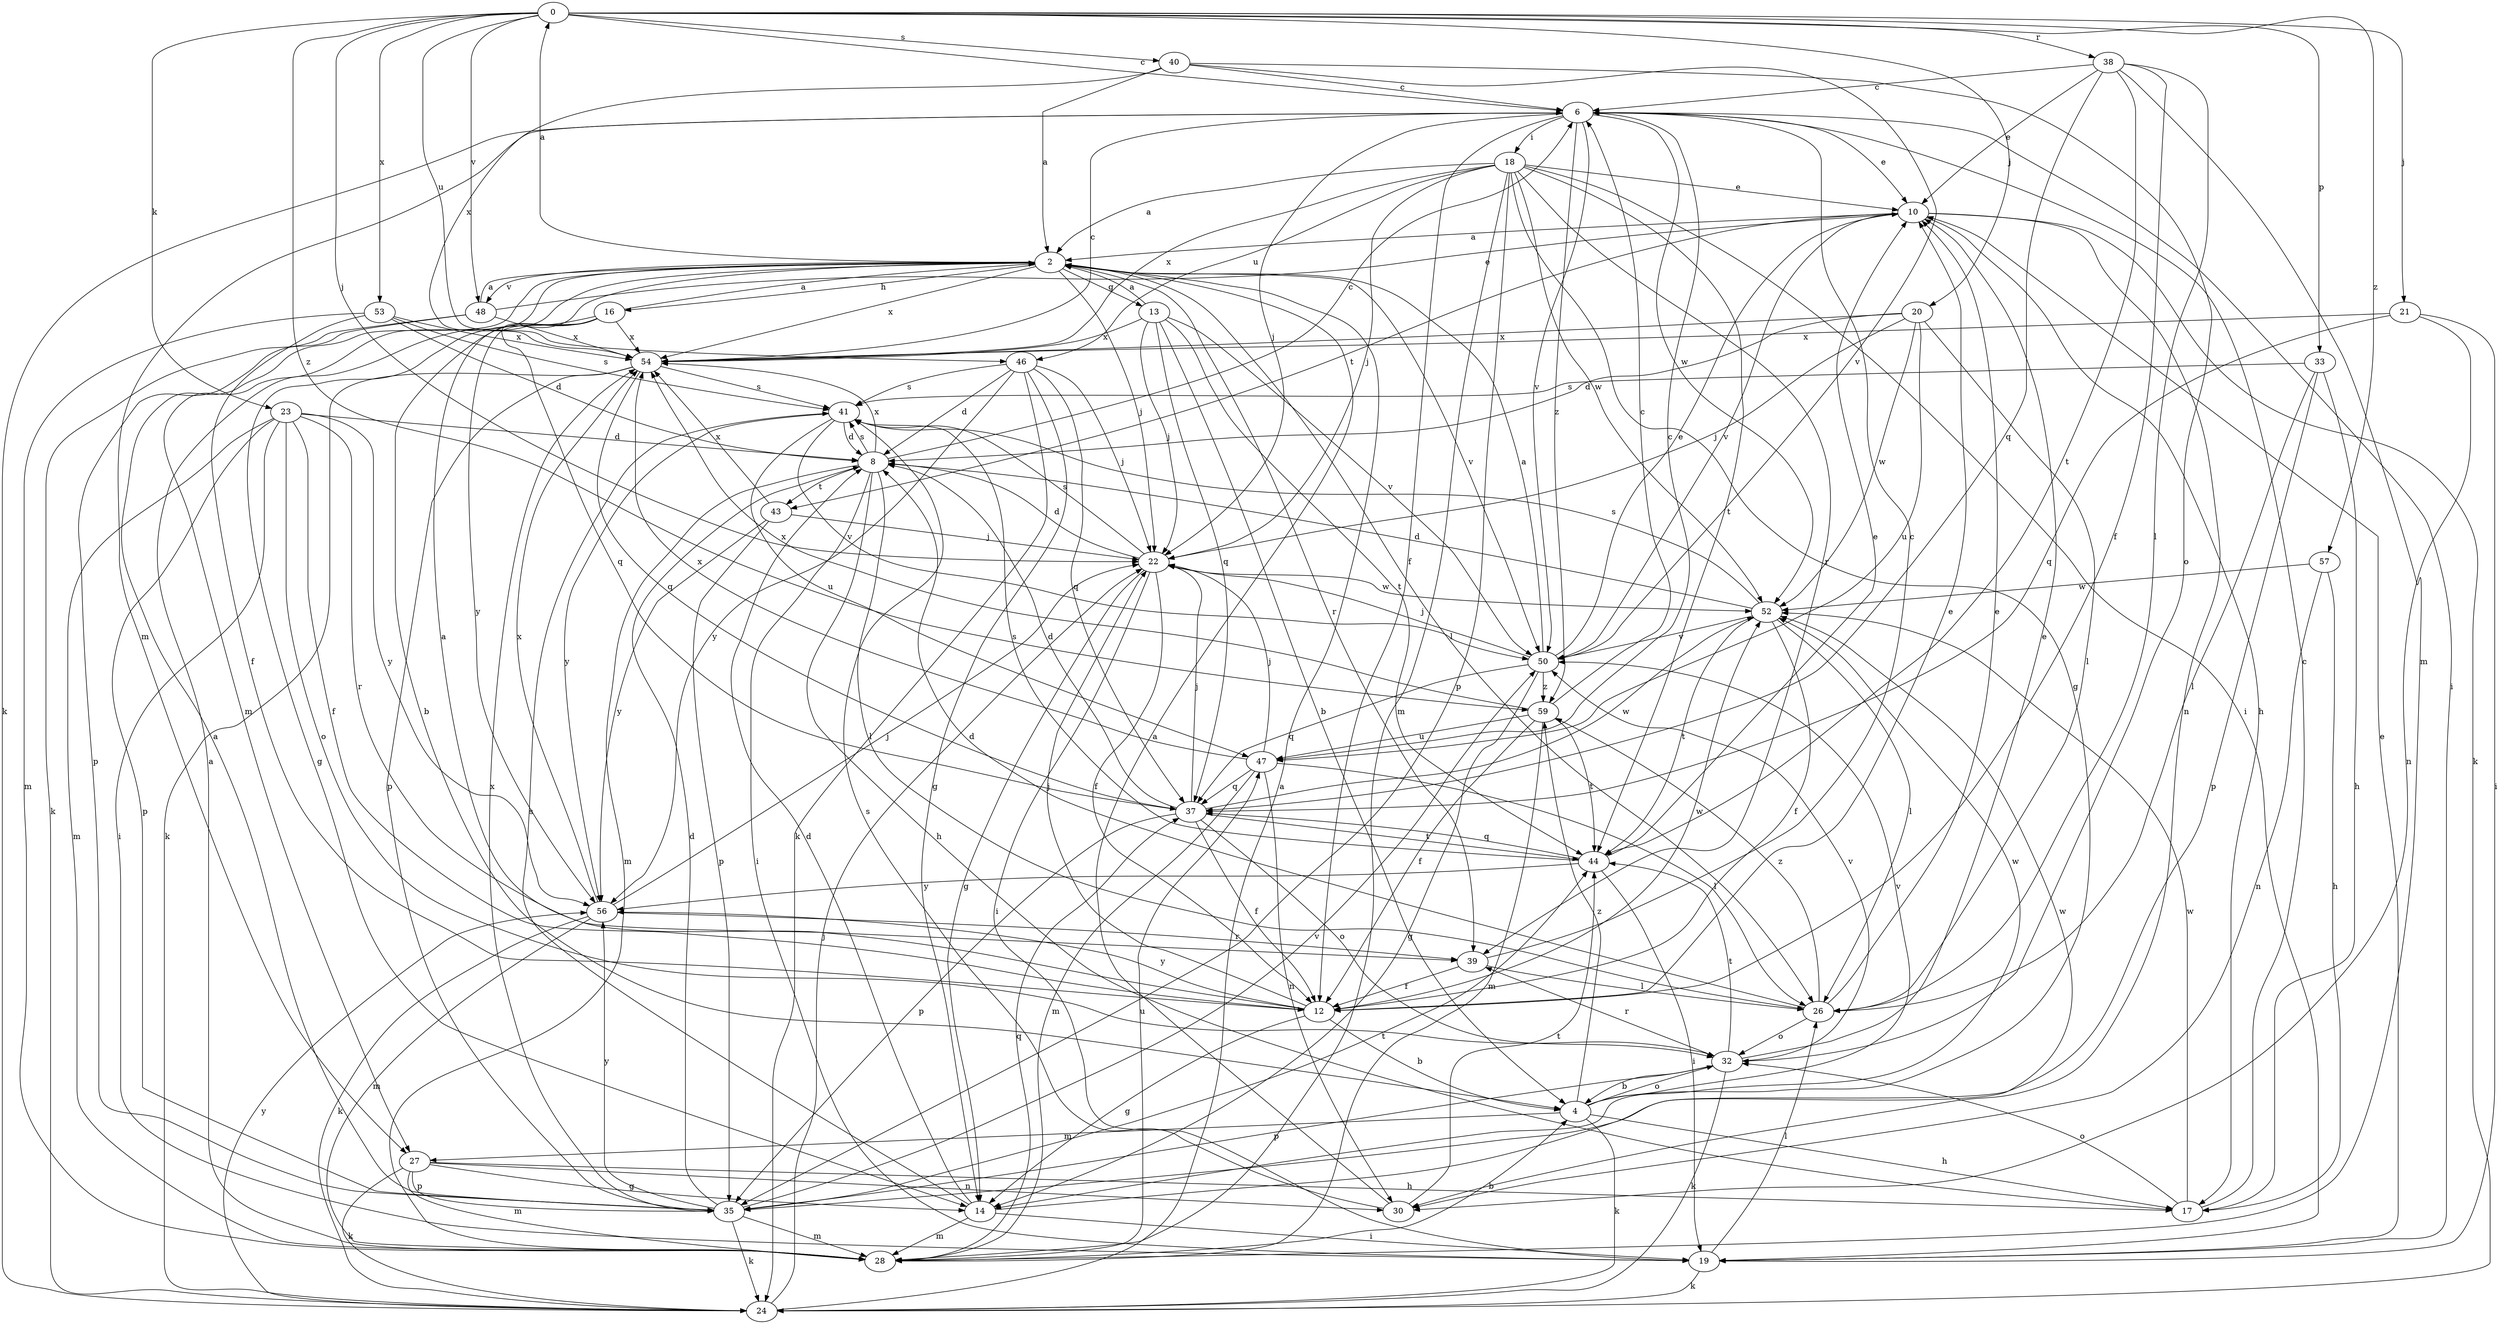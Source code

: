 strict digraph  {
0;
2;
4;
6;
8;
10;
12;
13;
14;
16;
17;
18;
19;
20;
21;
22;
23;
24;
26;
27;
28;
30;
32;
33;
35;
37;
38;
39;
40;
41;
43;
44;
46;
47;
48;
50;
52;
53;
54;
56;
57;
59;
0 -> 6  [label=c];
0 -> 20  [label=j];
0 -> 21  [label=j];
0 -> 22  [label=j];
0 -> 23  [label=k];
0 -> 33  [label=p];
0 -> 38  [label=r];
0 -> 40  [label=s];
0 -> 46  [label=u];
0 -> 48  [label=v];
0 -> 53  [label=x];
0 -> 57  [label=z];
0 -> 59  [label=z];
2 -> 0  [label=a];
2 -> 13  [label=g];
2 -> 16  [label=h];
2 -> 22  [label=j];
2 -> 26  [label=l];
2 -> 27  [label=m];
2 -> 39  [label=r];
2 -> 48  [label=v];
2 -> 50  [label=v];
2 -> 54  [label=x];
4 -> 17  [label=h];
4 -> 24  [label=k];
4 -> 27  [label=m];
4 -> 32  [label=o];
4 -> 50  [label=v];
4 -> 52  [label=w];
4 -> 59  [label=z];
6 -> 10  [label=e];
6 -> 12  [label=f];
6 -> 18  [label=i];
6 -> 19  [label=i];
6 -> 22  [label=j];
6 -> 24  [label=k];
6 -> 27  [label=m];
6 -> 50  [label=v];
6 -> 52  [label=w];
6 -> 59  [label=z];
8 -> 6  [label=c];
8 -> 17  [label=h];
8 -> 19  [label=i];
8 -> 26  [label=l];
8 -> 28  [label=m];
8 -> 41  [label=s];
8 -> 43  [label=t];
8 -> 54  [label=x];
10 -> 2  [label=a];
10 -> 17  [label=h];
10 -> 24  [label=k];
10 -> 30  [label=n];
10 -> 43  [label=t];
10 -> 50  [label=v];
12 -> 2  [label=a];
12 -> 4  [label=b];
12 -> 10  [label=e];
12 -> 14  [label=g];
12 -> 22  [label=j];
12 -> 52  [label=w];
12 -> 56  [label=y];
13 -> 2  [label=a];
13 -> 4  [label=b];
13 -> 22  [label=j];
13 -> 37  [label=q];
13 -> 44  [label=t];
13 -> 50  [label=v];
13 -> 54  [label=x];
14 -> 8  [label=d];
14 -> 19  [label=i];
14 -> 28  [label=m];
14 -> 41  [label=s];
14 -> 52  [label=w];
16 -> 2  [label=a];
16 -> 4  [label=b];
16 -> 14  [label=g];
16 -> 37  [label=q];
16 -> 54  [label=x];
16 -> 56  [label=y];
17 -> 6  [label=c];
17 -> 32  [label=o];
17 -> 52  [label=w];
18 -> 2  [label=a];
18 -> 10  [label=e];
18 -> 14  [label=g];
18 -> 19  [label=i];
18 -> 22  [label=j];
18 -> 28  [label=m];
18 -> 35  [label=p];
18 -> 39  [label=r];
18 -> 44  [label=t];
18 -> 46  [label=u];
18 -> 52  [label=w];
18 -> 54  [label=x];
19 -> 10  [label=e];
19 -> 24  [label=k];
19 -> 26  [label=l];
20 -> 8  [label=d];
20 -> 22  [label=j];
20 -> 26  [label=l];
20 -> 47  [label=u];
20 -> 52  [label=w];
20 -> 54  [label=x];
21 -> 19  [label=i];
21 -> 30  [label=n];
21 -> 37  [label=q];
21 -> 54  [label=x];
22 -> 8  [label=d];
22 -> 12  [label=f];
22 -> 14  [label=g];
22 -> 19  [label=i];
22 -> 41  [label=s];
22 -> 52  [label=w];
23 -> 8  [label=d];
23 -> 12  [label=f];
23 -> 19  [label=i];
23 -> 28  [label=m];
23 -> 32  [label=o];
23 -> 35  [label=p];
23 -> 39  [label=r];
23 -> 56  [label=y];
24 -> 2  [label=a];
24 -> 22  [label=j];
24 -> 56  [label=y];
26 -> 8  [label=d];
26 -> 10  [label=e];
26 -> 32  [label=o];
26 -> 59  [label=z];
27 -> 14  [label=g];
27 -> 17  [label=h];
27 -> 24  [label=k];
27 -> 28  [label=m];
27 -> 30  [label=n];
27 -> 35  [label=p];
28 -> 2  [label=a];
28 -> 4  [label=b];
28 -> 37  [label=q];
28 -> 47  [label=u];
30 -> 2  [label=a];
30 -> 41  [label=s];
30 -> 44  [label=t];
32 -> 4  [label=b];
32 -> 10  [label=e];
32 -> 24  [label=k];
32 -> 35  [label=p];
32 -> 39  [label=r];
32 -> 44  [label=t];
32 -> 50  [label=v];
33 -> 17  [label=h];
33 -> 26  [label=l];
33 -> 35  [label=p];
33 -> 41  [label=s];
35 -> 2  [label=a];
35 -> 8  [label=d];
35 -> 24  [label=k];
35 -> 28  [label=m];
35 -> 44  [label=t];
35 -> 50  [label=v];
35 -> 54  [label=x];
35 -> 56  [label=y];
37 -> 8  [label=d];
37 -> 12  [label=f];
37 -> 22  [label=j];
37 -> 32  [label=o];
37 -> 35  [label=p];
37 -> 44  [label=t];
37 -> 52  [label=w];
38 -> 6  [label=c];
38 -> 10  [label=e];
38 -> 12  [label=f];
38 -> 26  [label=l];
38 -> 28  [label=m];
38 -> 37  [label=q];
38 -> 44  [label=t];
39 -> 6  [label=c];
39 -> 12  [label=f];
39 -> 26  [label=l];
40 -> 2  [label=a];
40 -> 6  [label=c];
40 -> 32  [label=o];
40 -> 50  [label=v];
40 -> 54  [label=x];
41 -> 8  [label=d];
41 -> 47  [label=u];
41 -> 50  [label=v];
41 -> 56  [label=y];
43 -> 22  [label=j];
43 -> 35  [label=p];
43 -> 54  [label=x];
43 -> 56  [label=y];
44 -> 10  [label=e];
44 -> 19  [label=i];
44 -> 37  [label=q];
44 -> 41  [label=s];
44 -> 56  [label=y];
46 -> 8  [label=d];
46 -> 14  [label=g];
46 -> 22  [label=j];
46 -> 24  [label=k];
46 -> 37  [label=q];
46 -> 41  [label=s];
46 -> 56  [label=y];
47 -> 6  [label=c];
47 -> 22  [label=j];
47 -> 26  [label=l];
47 -> 28  [label=m];
47 -> 30  [label=n];
47 -> 37  [label=q];
47 -> 54  [label=x];
48 -> 2  [label=a];
48 -> 10  [label=e];
48 -> 24  [label=k];
48 -> 35  [label=p];
48 -> 54  [label=x];
50 -> 2  [label=a];
50 -> 10  [label=e];
50 -> 14  [label=g];
50 -> 22  [label=j];
50 -> 37  [label=q];
50 -> 59  [label=z];
52 -> 8  [label=d];
52 -> 12  [label=f];
52 -> 26  [label=l];
52 -> 41  [label=s];
52 -> 44  [label=t];
52 -> 50  [label=v];
53 -> 8  [label=d];
53 -> 12  [label=f];
53 -> 28  [label=m];
53 -> 41  [label=s];
53 -> 54  [label=x];
54 -> 6  [label=c];
54 -> 24  [label=k];
54 -> 35  [label=p];
54 -> 37  [label=q];
54 -> 41  [label=s];
56 -> 22  [label=j];
56 -> 24  [label=k];
56 -> 28  [label=m];
56 -> 39  [label=r];
56 -> 54  [label=x];
57 -> 17  [label=h];
57 -> 30  [label=n];
57 -> 52  [label=w];
59 -> 6  [label=c];
59 -> 12  [label=f];
59 -> 28  [label=m];
59 -> 44  [label=t];
59 -> 47  [label=u];
59 -> 54  [label=x];
}
